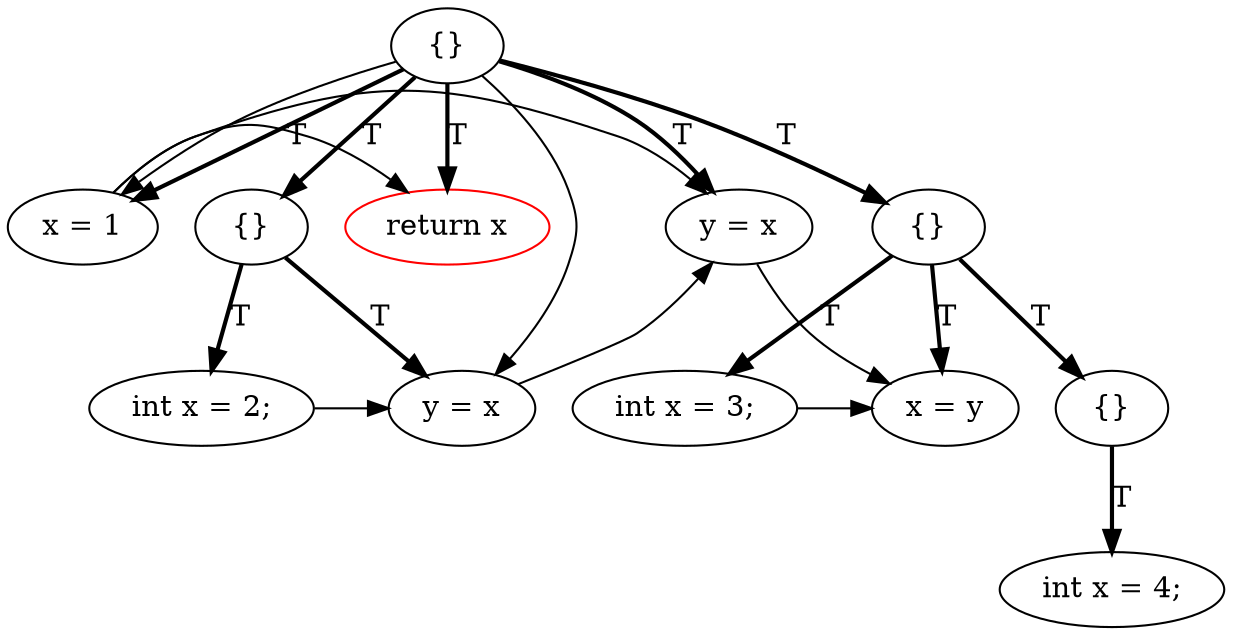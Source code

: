 digraph {
rankdir=TD;
0[label="{}"]; 
0 -> 1[label="T",style=bold];
1[label="x = 1"];
1 -> 3;
1 -> 5;
0 -> 2[label="T",style=bold];
2[label="{}"]; 
2 -> 6[label="T",style=bold];
6[label="int x = 2;"];
6 -> 7;
2 -> 7[label="T",style=bold];
7[label="y = x"];
7 -> 3;
0 -> 3[label="T",style=bold];
3[label="y = x"];
3 -> 10;
0 -> 4[label="T",style=bold];
4[label="{}"]; 
4 -> 8[label="T",style=bold];
8[label="int x = 3;"];
8 -> 10;
4 -> 9[label="T",style=bold];
9[label="{}"]; 
9 -> 11[label="T",style=bold];
11[label="int x = 4;"];
4 -> 10[label="T",style=bold];
10[label="x = y"];
0 -> 5[label="T",style=bold];
5[label="return x",color=red];
0 -> 1;
0 -> 7;
{ rank=same 1 2 3 4 5 }{ rank=same 6 7 8 9 10 }{ rank=same 11 }
}